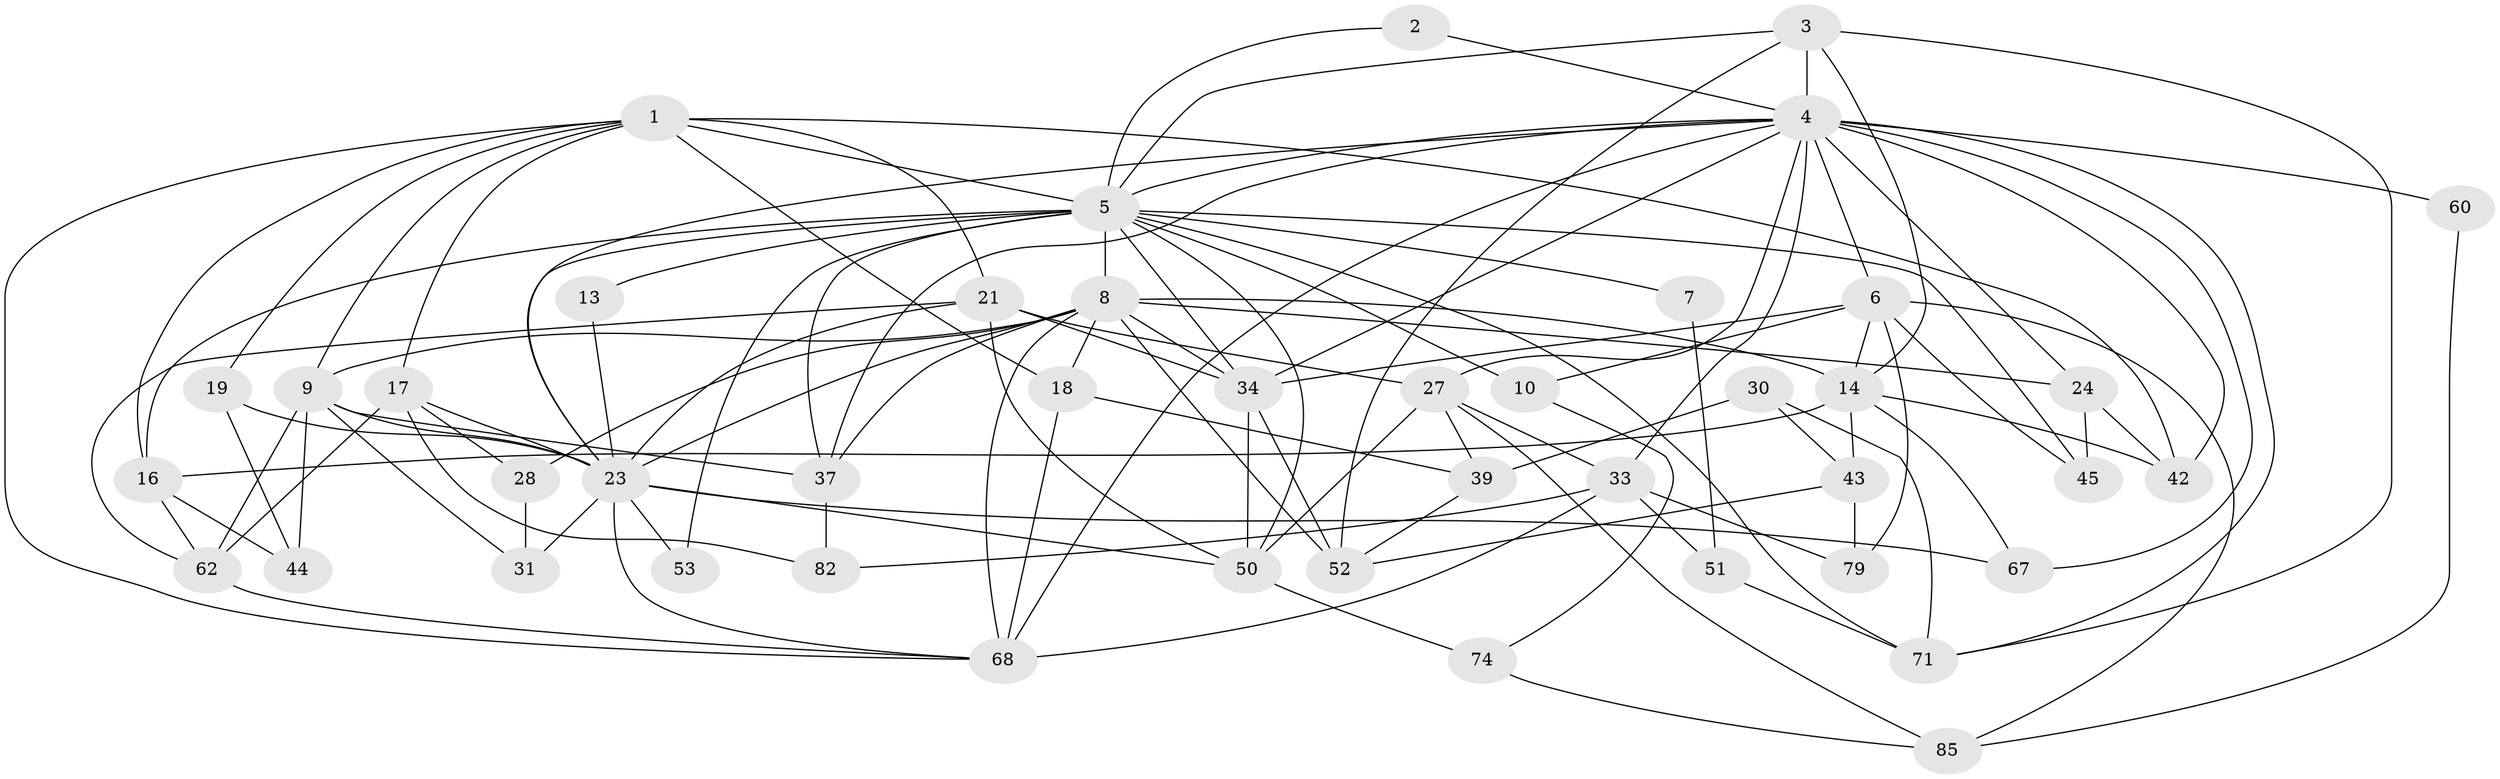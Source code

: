 // original degree distribution, {4: 0.2727272727272727, 2: 0.13636363636363635, 5: 0.19318181818181818, 3: 0.25, 6: 0.125, 7: 0.011363636363636364, 8: 0.011363636363636364}
// Generated by graph-tools (version 1.1) at 2025/15/03/09/25 04:15:01]
// undirected, 44 vertices, 114 edges
graph export_dot {
graph [start="1"]
  node [color=gray90,style=filled];
  1 [super="+22"];
  2;
  3 [super="+35"];
  4 [super="+26+58+49"];
  5 [super="+46+75+12"];
  6 [super="+38"];
  7;
  8 [super="+81+20+11"];
  9 [super="+40"];
  10;
  13;
  14 [super="+48+61"];
  16;
  17;
  18 [super="+69"];
  19 [super="+84"];
  21 [super="+55"];
  23 [super="+59+83"];
  24 [super="+47"];
  27 [super="+56"];
  28;
  30;
  31 [super="+78"];
  33 [super="+41"];
  34 [super="+36+54"];
  37;
  39;
  42;
  43;
  44;
  45;
  50 [super="+66"];
  51;
  52;
  53;
  60;
  62;
  67;
  68 [super="+72+76"];
  71;
  74;
  79;
  82;
  85;
  1 -- 21;
  1 -- 9;
  1 -- 19;
  1 -- 16;
  1 -- 17;
  1 -- 18;
  1 -- 68;
  1 -- 42 [weight=2];
  1 -- 5;
  2 -- 4;
  2 -- 5;
  3 -- 52;
  3 -- 4;
  3 -- 71;
  3 -- 14;
  3 -- 5;
  4 -- 67;
  4 -- 37;
  4 -- 68 [weight=2];
  4 -- 23;
  4 -- 42;
  4 -- 60 [weight=2];
  4 -- 6 [weight=2];
  4 -- 71;
  4 -- 24;
  4 -- 27;
  4 -- 33;
  4 -- 5;
  4 -- 34;
  5 -- 10;
  5 -- 53;
  5 -- 45;
  5 -- 7 [weight=2];
  5 -- 34 [weight=2];
  5 -- 37;
  5 -- 8 [weight=2];
  5 -- 71;
  5 -- 13;
  5 -- 16;
  5 -- 50;
  5 -- 23;
  6 -- 10;
  6 -- 45;
  6 -- 85;
  6 -- 34;
  6 -- 14;
  6 -- 79;
  7 -- 51;
  8 -- 52 [weight=2];
  8 -- 23;
  8 -- 34 [weight=4];
  8 -- 68 [weight=2];
  8 -- 14;
  8 -- 37;
  8 -- 9;
  8 -- 18;
  8 -- 28;
  8 -- 24;
  9 -- 37;
  9 -- 31;
  9 -- 44;
  9 -- 62;
  9 -- 23;
  10 -- 74;
  13 -- 23;
  14 -- 43;
  14 -- 67;
  14 -- 42;
  14 -- 16;
  16 -- 44;
  16 -- 62;
  17 -- 62;
  17 -- 28;
  17 -- 82;
  17 -- 23;
  18 -- 68 [weight=2];
  18 -- 39;
  19 -- 44;
  19 -- 23;
  21 -- 62;
  21 -- 50;
  21 -- 23;
  21 -- 34;
  21 -- 27;
  23 -- 50;
  23 -- 67;
  23 -- 53;
  23 -- 68;
  23 -- 31;
  24 -- 42;
  24 -- 45;
  27 -- 85;
  27 -- 39;
  27 -- 33;
  27 -- 50;
  28 -- 31;
  30 -- 39;
  30 -- 71;
  30 -- 43;
  33 -- 79 [weight=2];
  33 -- 82;
  33 -- 51;
  33 -- 68;
  34 -- 50;
  34 -- 52;
  37 -- 82;
  39 -- 52;
  43 -- 52;
  43 -- 79;
  50 -- 74;
  51 -- 71;
  60 -- 85;
  62 -- 68;
  74 -- 85;
}
